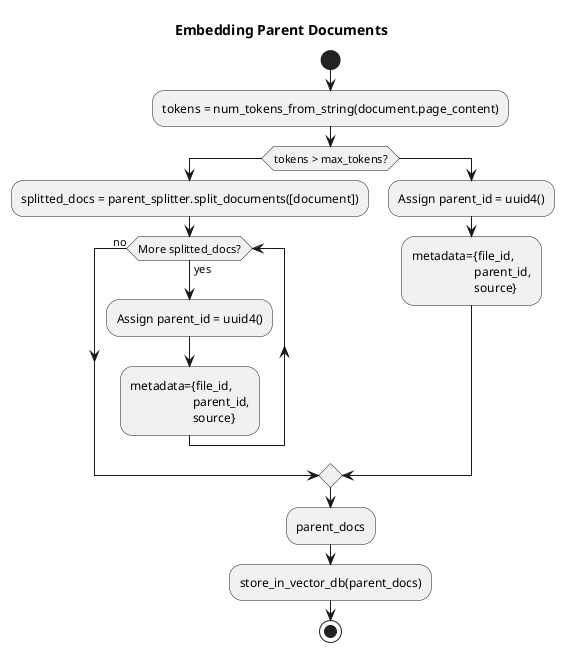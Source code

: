 @startuml
title Embedding Parent Documents

start


  :tokens = num_tokens_from_string(document.page_content);

  if (tokens > max_tokens?) then
    :splitted_docs = parent_splitter.split_documents([document]);
    while (More splitted_docs?) is (yes)
      :Assign parent_id = uuid4();
      :metadata={file_id,\n                    parent_id,\n                    source};
    endwhile (no)
  else
    :Assign parent_id = uuid4();
    :metadata={file_id,\n                    parent_id,\n                    source};
  endif

  :parent_docs;


' 5. Persist to vector DB
:store_in_vector_db(parent_docs);

stop
@enduml
